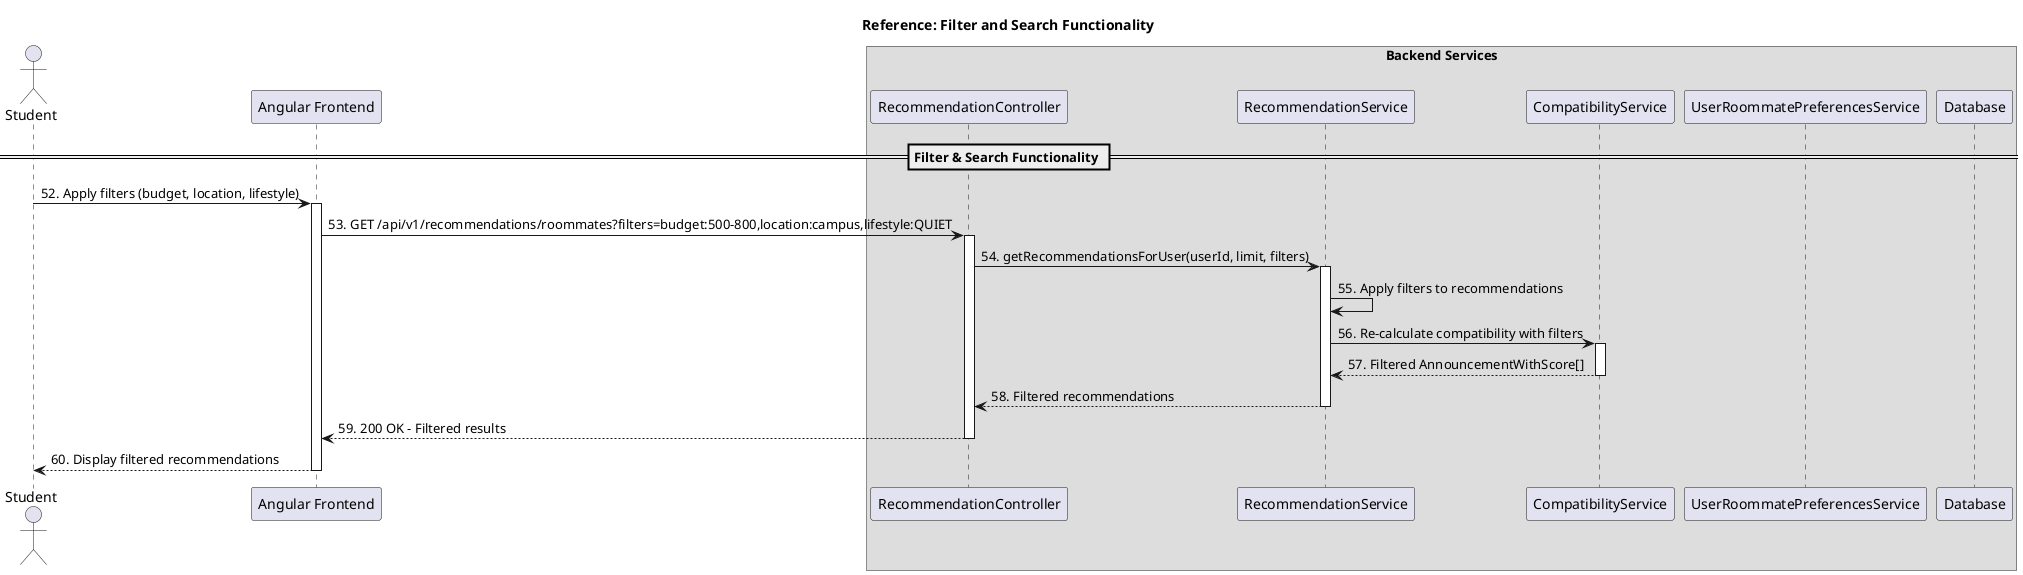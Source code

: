 @startuml
title "Reference: Filter and Search Functionality"

!define STUDENT_COLOR #E3F2FD
!define BACKEND_COLOR #E8F5E9
!define ALGO_COLOR #FFF3E0

actor "Student" as Student
participant "Angular Frontend" as Frontend

box "Backend Services"
    participant "RecommendationController" as Controller
    participant "RecommendationService" as Service
    participant "CompatibilityService" as Compatibility
    participant "UserRoommatePreferencesService" as Preferences
    participant "Database" as DB
end box

== Filter & Search Functionality ==

Student -> Frontend: 52. Apply filters (budget, location, lifestyle)
activate Frontend

Frontend -> Controller: 53. GET /api/v1/recommendations/roommates?filters=budget:500-800,location:campus,lifestyle:QUIET
activate Controller

Controller -> Service: 54. getRecommendationsForUser(userId, limit, filters)
activate Service

Service -> Service: 55. Apply filters to recommendations

Service -> Compatibility: 56. Re-calculate compatibility with filters
activate Compatibility
Compatibility --> Service: 57. Filtered AnnouncementWithScore[]
deactivate Compatibility

Service --> Controller: 58. Filtered recommendations
deactivate Service

Controller --> Frontend: 59. 200 OK - Filtered results
deactivate Controller

Frontend --> Student: 60. Display filtered recommendations
deactivate Frontend

@enduml 